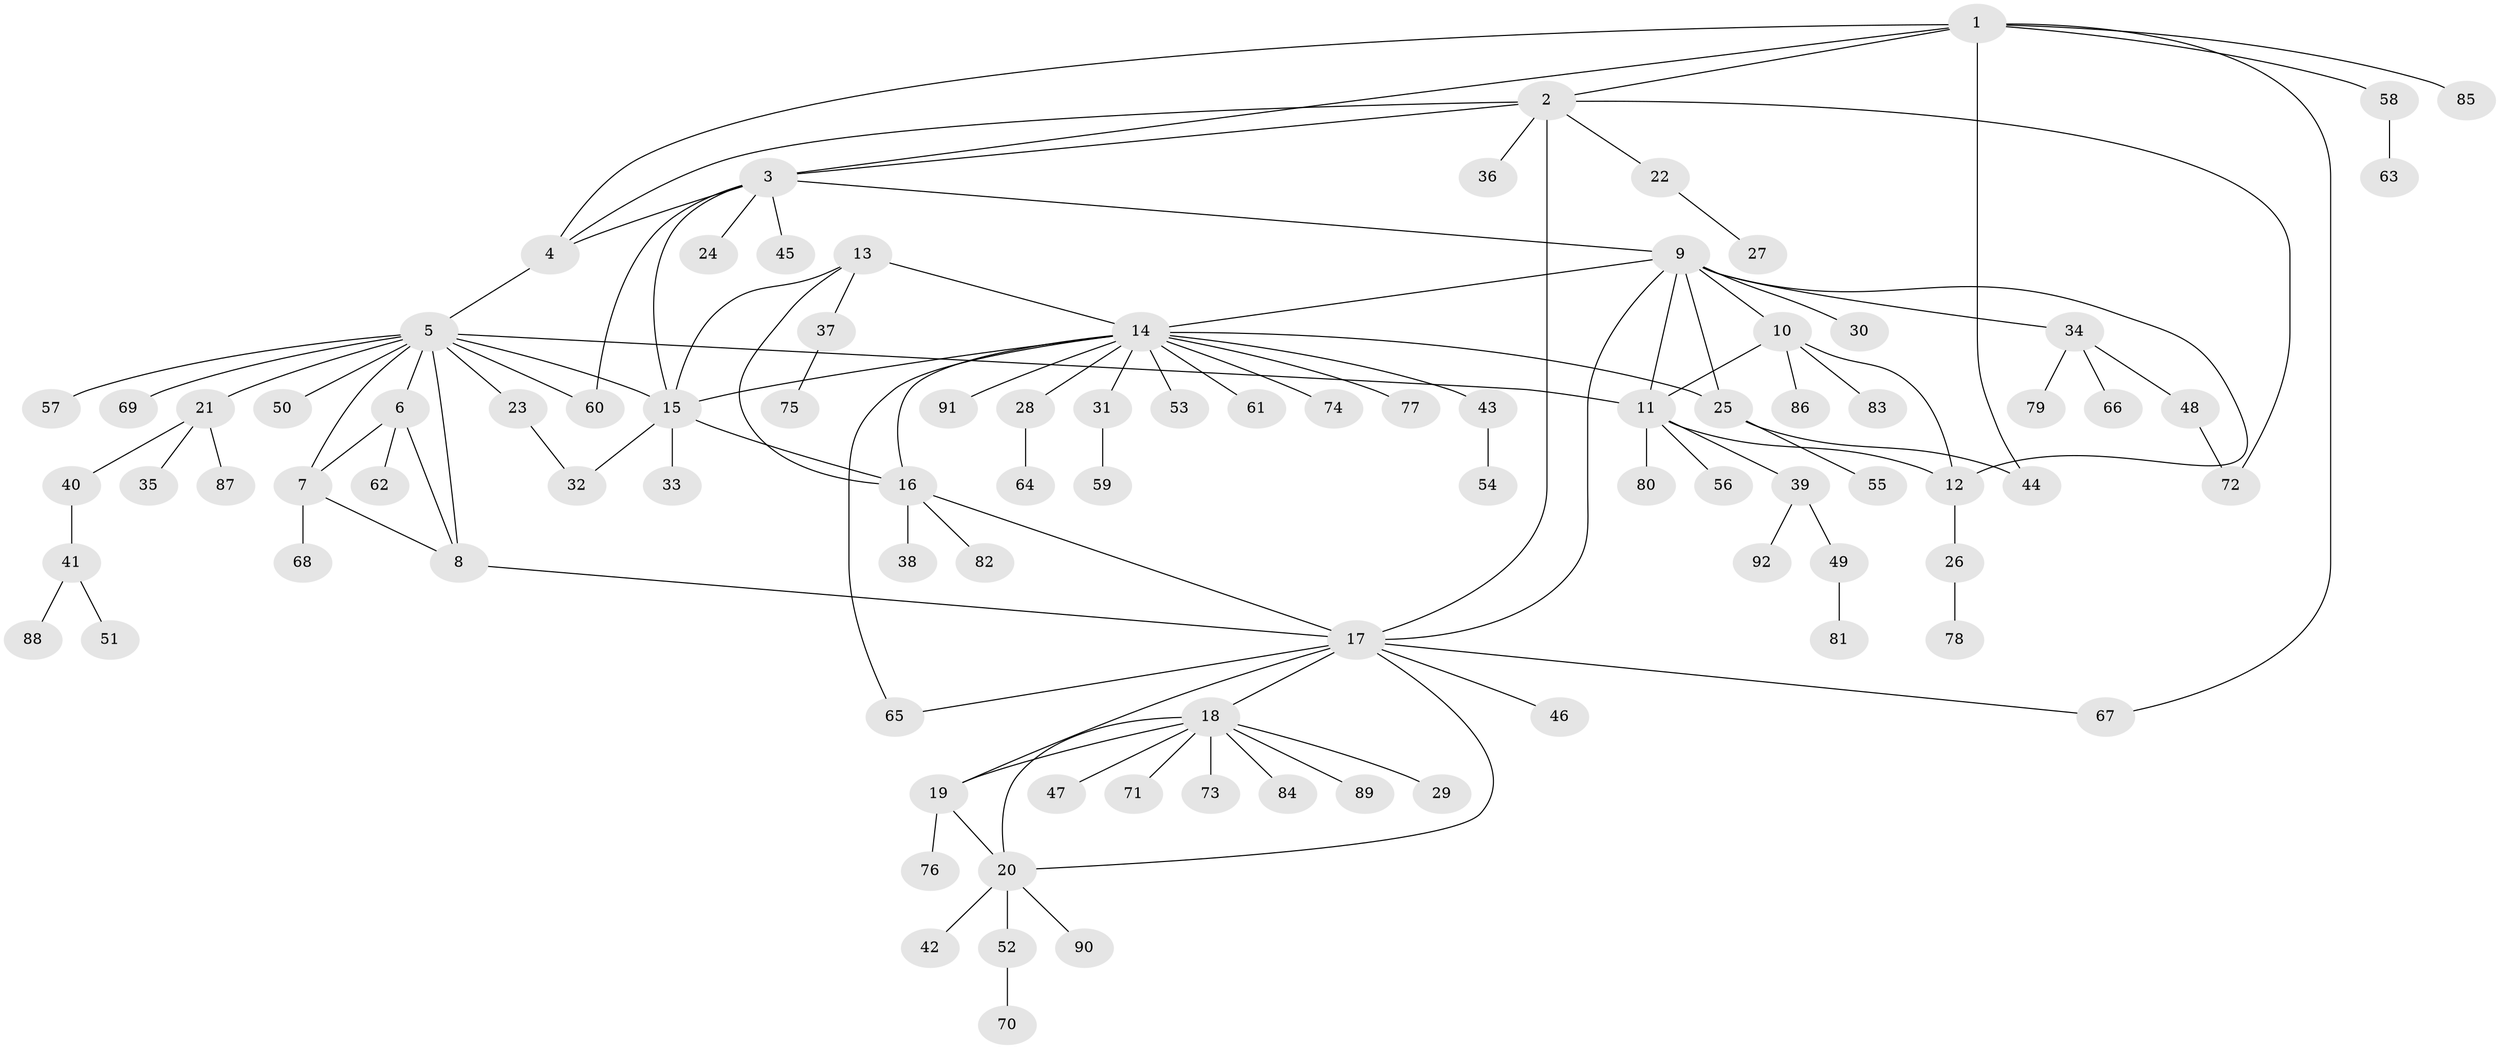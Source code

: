 // Generated by graph-tools (version 1.1) at 2025/37/03/09/25 02:37:36]
// undirected, 92 vertices, 119 edges
graph export_dot {
graph [start="1"]
  node [color=gray90,style=filled];
  1;
  2;
  3;
  4;
  5;
  6;
  7;
  8;
  9;
  10;
  11;
  12;
  13;
  14;
  15;
  16;
  17;
  18;
  19;
  20;
  21;
  22;
  23;
  24;
  25;
  26;
  27;
  28;
  29;
  30;
  31;
  32;
  33;
  34;
  35;
  36;
  37;
  38;
  39;
  40;
  41;
  42;
  43;
  44;
  45;
  46;
  47;
  48;
  49;
  50;
  51;
  52;
  53;
  54;
  55;
  56;
  57;
  58;
  59;
  60;
  61;
  62;
  63;
  64;
  65;
  66;
  67;
  68;
  69;
  70;
  71;
  72;
  73;
  74;
  75;
  76;
  77;
  78;
  79;
  80;
  81;
  82;
  83;
  84;
  85;
  86;
  87;
  88;
  89;
  90;
  91;
  92;
  1 -- 2;
  1 -- 3;
  1 -- 4;
  1 -- 44;
  1 -- 58;
  1 -- 67;
  1 -- 85;
  2 -- 3;
  2 -- 4;
  2 -- 17;
  2 -- 22;
  2 -- 36;
  2 -- 72;
  3 -- 4;
  3 -- 9;
  3 -- 15;
  3 -- 24;
  3 -- 45;
  3 -- 60;
  4 -- 5;
  5 -- 6;
  5 -- 7;
  5 -- 8;
  5 -- 11;
  5 -- 15;
  5 -- 21;
  5 -- 23;
  5 -- 50;
  5 -- 57;
  5 -- 60;
  5 -- 69;
  6 -- 7;
  6 -- 8;
  6 -- 62;
  7 -- 8;
  7 -- 68;
  8 -- 17;
  9 -- 10;
  9 -- 11;
  9 -- 12;
  9 -- 14;
  9 -- 17;
  9 -- 25;
  9 -- 30;
  9 -- 34;
  10 -- 11;
  10 -- 12;
  10 -- 83;
  10 -- 86;
  11 -- 12;
  11 -- 39;
  11 -- 56;
  11 -- 80;
  12 -- 26;
  13 -- 14;
  13 -- 15;
  13 -- 16;
  13 -- 37;
  14 -- 15;
  14 -- 16;
  14 -- 25;
  14 -- 28;
  14 -- 31;
  14 -- 43;
  14 -- 53;
  14 -- 61;
  14 -- 65;
  14 -- 74;
  14 -- 77;
  14 -- 91;
  15 -- 16;
  15 -- 32;
  15 -- 33;
  16 -- 17;
  16 -- 38;
  16 -- 82;
  17 -- 18;
  17 -- 19;
  17 -- 20;
  17 -- 46;
  17 -- 65;
  17 -- 67;
  18 -- 19;
  18 -- 20;
  18 -- 29;
  18 -- 47;
  18 -- 71;
  18 -- 73;
  18 -- 84;
  18 -- 89;
  19 -- 20;
  19 -- 76;
  20 -- 42;
  20 -- 52;
  20 -- 90;
  21 -- 35;
  21 -- 40;
  21 -- 87;
  22 -- 27;
  23 -- 32;
  25 -- 44;
  25 -- 55;
  26 -- 78;
  28 -- 64;
  31 -- 59;
  34 -- 48;
  34 -- 66;
  34 -- 79;
  37 -- 75;
  39 -- 49;
  39 -- 92;
  40 -- 41;
  41 -- 51;
  41 -- 88;
  43 -- 54;
  48 -- 72;
  49 -- 81;
  52 -- 70;
  58 -- 63;
}
